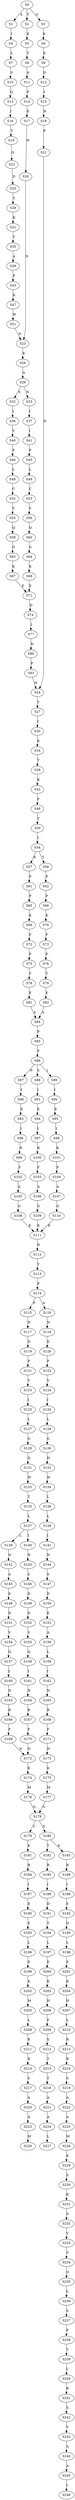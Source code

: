 strict digraph  {
	S0 -> S1 [ label = A ];
	S0 -> S2 [ label = T ];
	S0 -> S3 [ label = G ];
	S1 -> S4 [ label = I ];
	S2 -> S5 [ label = K ];
	S3 -> S6 [ label = K ];
	S4 -> S7 [ label = L ];
	S5 -> S8 [ label = T ];
	S6 -> S9 [ label = E ];
	S7 -> S10 [ label = S ];
	S8 -> S11 [ label = A ];
	S9 -> S12 [ label = D ];
	S10 -> S13 [ label = Q ];
	S11 -> S14 [ label = P ];
	S12 -> S15 [ label = I ];
	S13 -> S16 [ label = I ];
	S14 -> S17 [ label = K ];
	S15 -> S18 [ label = N ];
	S16 -> S19 [ label = V ];
	S17 -> S20 [ label = W ];
	S18 -> S21 [ label = P ];
	S19 -> S22 [ label = Q ];
	S20 -> S23 [ label = N ];
	S21 -> S24 [ label = H ];
	S22 -> S25 [ label = D ];
	S23 -> S26 [ label = E ];
	S24 -> S27 [ label = Y ];
	S25 -> S28 [ label = T ];
	S26 -> S29 [ label = A ];
	S27 -> S30 [ label = I ];
	S28 -> S31 [ label = K ];
	S29 -> S32 [ label = S ];
	S29 -> S33 [ label = N ];
	S30 -> S34 [ label = K ];
	S31 -> S35 [ label = T ];
	S32 -> S36 [ label = I ];
	S33 -> S37 [ label = I ];
	S34 -> S38 [ label = T ];
	S35 -> S39 [ label = A ];
	S36 -> S40 [ label = V ];
	S37 -> S41 [ label = I ];
	S38 -> S42 [ label = K ];
	S39 -> S43 [ label = P ];
	S40 -> S44 [ label = P ];
	S41 -> S45 [ label = P ];
	S42 -> S46 [ label = F ];
	S43 -> S47 [ label = K ];
	S44 -> S48 [ label = L ];
	S45 -> S49 [ label = L ];
	S46 -> S50 [ label = T ];
	S47 -> S51 [ label = W ];
	S48 -> S52 [ label = C ];
	S49 -> S53 [ label = C ];
	S50 -> S54 [ label = I ];
	S51 -> S23 [ label = N ];
	S52 -> S55 [ label = V ];
	S53 -> S56 [ label = V ];
	S54 -> S57 [ label = K ];
	S54 -> S58 [ label = T ];
	S55 -> S59 [ label = Q ];
	S56 -> S60 [ label = Q ];
	S57 -> S61 [ label = P ];
	S58 -> S62 [ label = P ];
	S59 -> S63 [ label = G ];
	S60 -> S64 [ label = G ];
	S61 -> S65 [ label = P ];
	S62 -> S66 [ label = P ];
	S63 -> S67 [ label = K ];
	S64 -> S68 [ label = K ];
	S65 -> S69 [ label = K ];
	S66 -> S70 [ label = K ];
	S67 -> S71 [ label = E ];
	S68 -> S71 [ label = E ];
	S69 -> S72 [ label = F ];
	S70 -> S73 [ label = F ];
	S71 -> S74 [ label = D ];
	S72 -> S75 [ label = P ];
	S73 -> S76 [ label = P ];
	S74 -> S77 [ label = I ];
	S75 -> S78 [ label = Y ];
	S76 -> S79 [ label = Y ];
	S77 -> S80 [ label = N ];
	S78 -> S81 [ label = E ];
	S79 -> S82 [ label = E ];
	S80 -> S83 [ label = P ];
	S81 -> S84 [ label = A ];
	S82 -> S84 [ label = A ];
	S83 -> S24 [ label = H ];
	S84 -> S85 [ label = P ];
	S85 -> S86 [ label = F ];
	S86 -> S87 [ label = N ];
	S86 -> S88 [ label = S ];
	S86 -> S89 [ label = I ];
	S87 -> S90 [ label = I ];
	S88 -> S91 [ label = I ];
	S89 -> S92 [ label = I ];
	S90 -> S93 [ label = E ];
	S91 -> S94 [ label = E ];
	S92 -> S95 [ label = E ];
	S93 -> S96 [ label = I ];
	S94 -> S97 [ label = I ];
	S95 -> S98 [ label = I ];
	S96 -> S99 [ label = R ];
	S97 -> S100 [ label = R ];
	S98 -> S101 [ label = R ];
	S99 -> S102 [ label = F ];
	S100 -> S103 [ label = F ];
	S101 -> S104 [ label = F ];
	S102 -> S105 [ label = A ];
	S103 -> S106 [ label = A ];
	S104 -> S107 [ label = A ];
	S105 -> S108 [ label = G ];
	S106 -> S109 [ label = G ];
	S107 -> S110 [ label = G ];
	S108 -> S111 [ label = K ];
	S109 -> S111 [ label = K ];
	S110 -> S111 [ label = K ];
	S111 -> S112 [ label = D ];
	S112 -> S113 [ label = Y ];
	S113 -> S114 [ label = P ];
	S114 -> S115 [ label = P ];
	S114 -> S116 [ label = A ];
	S115 -> S117 [ label = N ];
	S116 -> S118 [ label = N ];
	S117 -> S119 [ label = D ];
	S118 -> S120 [ label = D ];
	S119 -> S121 [ label = P ];
	S120 -> S122 [ label = P ];
	S121 -> S123 [ label = V ];
	S122 -> S124 [ label = V ];
	S123 -> S125 [ label = I ];
	S124 -> S126 [ label = I ];
	S125 -> S127 [ label = L ];
	S126 -> S128 [ label = L ];
	S127 -> S129 [ label = G ];
	S128 -> S130 [ label = G ];
	S129 -> S131 [ label = Q ];
	S130 -> S132 [ label = H ];
	S131 -> S133 [ label = W ];
	S132 -> S134 [ label = W ];
	S133 -> S135 [ label = T ];
	S134 -> S136 [ label = L ];
	S135 -> S137 [ label = L ];
	S136 -> S138 [ label = L ];
	S137 -> S139 [ label = L ];
	S137 -> S140 [ label = I ];
	S138 -> S141 [ label = I ];
	S139 -> S142 [ label = N ];
	S140 -> S143 [ label = N ];
	S141 -> S144 [ label = N ];
	S142 -> S145 [ label = A ];
	S143 -> S146 [ label = S ];
	S144 -> S147 [ label = S ];
	S145 -> S148 [ label = E ];
	S146 -> S149 [ label = D ];
	S147 -> S150 [ label = D ];
	S148 -> S151 [ label = D ];
	S149 -> S152 [ label = D ];
	S150 -> S153 [ label = E ];
	S151 -> S154 [ label = V ];
	S152 -> S155 [ label = V ];
	S153 -> S156 [ label = A ];
	S154 -> S157 [ label = Q ];
	S155 -> S158 [ label = Q ];
	S156 -> S159 [ label = L ];
	S157 -> S160 [ label = I ];
	S158 -> S161 [ label = I ];
	S159 -> S162 [ label = I ];
	S160 -> S163 [ label = N ];
	S161 -> S164 [ label = N ];
	S162 -> S165 [ label = N ];
	S163 -> S166 [ label = R ];
	S164 -> S167 [ label = R ];
	S165 -> S168 [ label = R ];
	S166 -> S169 [ label = F ];
	S167 -> S170 [ label = F ];
	S168 -> S171 [ label = F ];
	S169 -> S172 [ label = N ];
	S170 -> S172 [ label = N ];
	S171 -> S173 [ label = N ];
	S172 -> S174 [ label = K ];
	S173 -> S175 [ label = K ];
	S174 -> S176 [ label = M ];
	S175 -> S177 [ label = M ];
	S176 -> S178 [ label = G ];
	S177 -> S178 [ label = G ];
	S178 -> S179 [ label = C ];
	S178 -> S180 [ label = S ];
	S179 -> S181 [ label = K ];
	S180 -> S182 [ label = T ];
	S180 -> S183 [ label = K ];
	S181 -> S184 [ label = R ];
	S182 -> S185 [ label = R ];
	S183 -> S186 [ label = R ];
	S184 -> S187 [ label = I ];
	S185 -> S188 [ label = I ];
	S186 -> S189 [ label = I ];
	S187 -> S190 [ label = E ];
	S188 -> S191 [ label = D ];
	S189 -> S192 [ label = E ];
	S190 -> S193 [ label = E ];
	S191 -> S194 [ label = T ];
	S192 -> S195 [ label = D ];
	S193 -> S196 [ label = L ];
	S194 -> S197 [ label = L ];
	S195 -> S198 [ label = L ];
	S196 -> S199 [ label = E ];
	S197 -> S200 [ label = E ];
	S198 -> S201 [ label = E ];
	S199 -> S202 [ label = K ];
	S200 -> S203 [ label = K ];
	S201 -> S204 [ label = K ];
	S202 -> S205 [ label = M ];
	S203 -> S206 [ label = H ];
	S204 -> S207 [ label = H ];
	S205 -> S208 [ label = L ];
	S206 -> S209 [ label = F ];
	S207 -> S210 [ label = L ];
	S208 -> S211 [ label = R ];
	S209 -> S212 [ label = S ];
	S210 -> S213 [ label = R ];
	S211 -> S214 [ label = R ];
	S212 -> S215 [ label = T ];
	S213 -> S216 [ label = R ];
	S214 -> S217 [ label = S ];
	S215 -> S218 [ label = T ];
	S216 -> S219 [ label = S ];
	S217 -> S220 [ label = A ];
	S218 -> S221 [ label = A ];
	S219 -> S222 [ label = A ];
	S220 -> S223 [ label = A ];
	S221 -> S224 [ label = A ];
	S222 -> S225 [ label = A ];
	S223 -> S226 [ label = M ];
	S224 -> S227 [ label = L ];
	S225 -> S228 [ label = M ];
	S228 -> S229 [ label = K ];
	S229 -> S230 [ label = S ];
	S230 -> S231 [ label = R ];
	S231 -> S232 [ label = S ];
	S232 -> S233 [ label = V ];
	S233 -> S234 [ label = V ];
	S234 -> S235 [ label = G ];
	S235 -> S236 [ label = L ];
	S236 -> S237 [ label = S ];
	S237 -> S238 [ label = F ];
	S238 -> S239 [ label = T ];
	S239 -> S240 [ label = L ];
	S240 -> S241 [ label = R ];
	S241 -> S242 [ label = S ];
	S242 -> S243 [ label = V ];
	S243 -> S244 [ label = A ];
	S244 -> S245 [ label = A ];
	S245 -> S246 [ label = I ];
}
